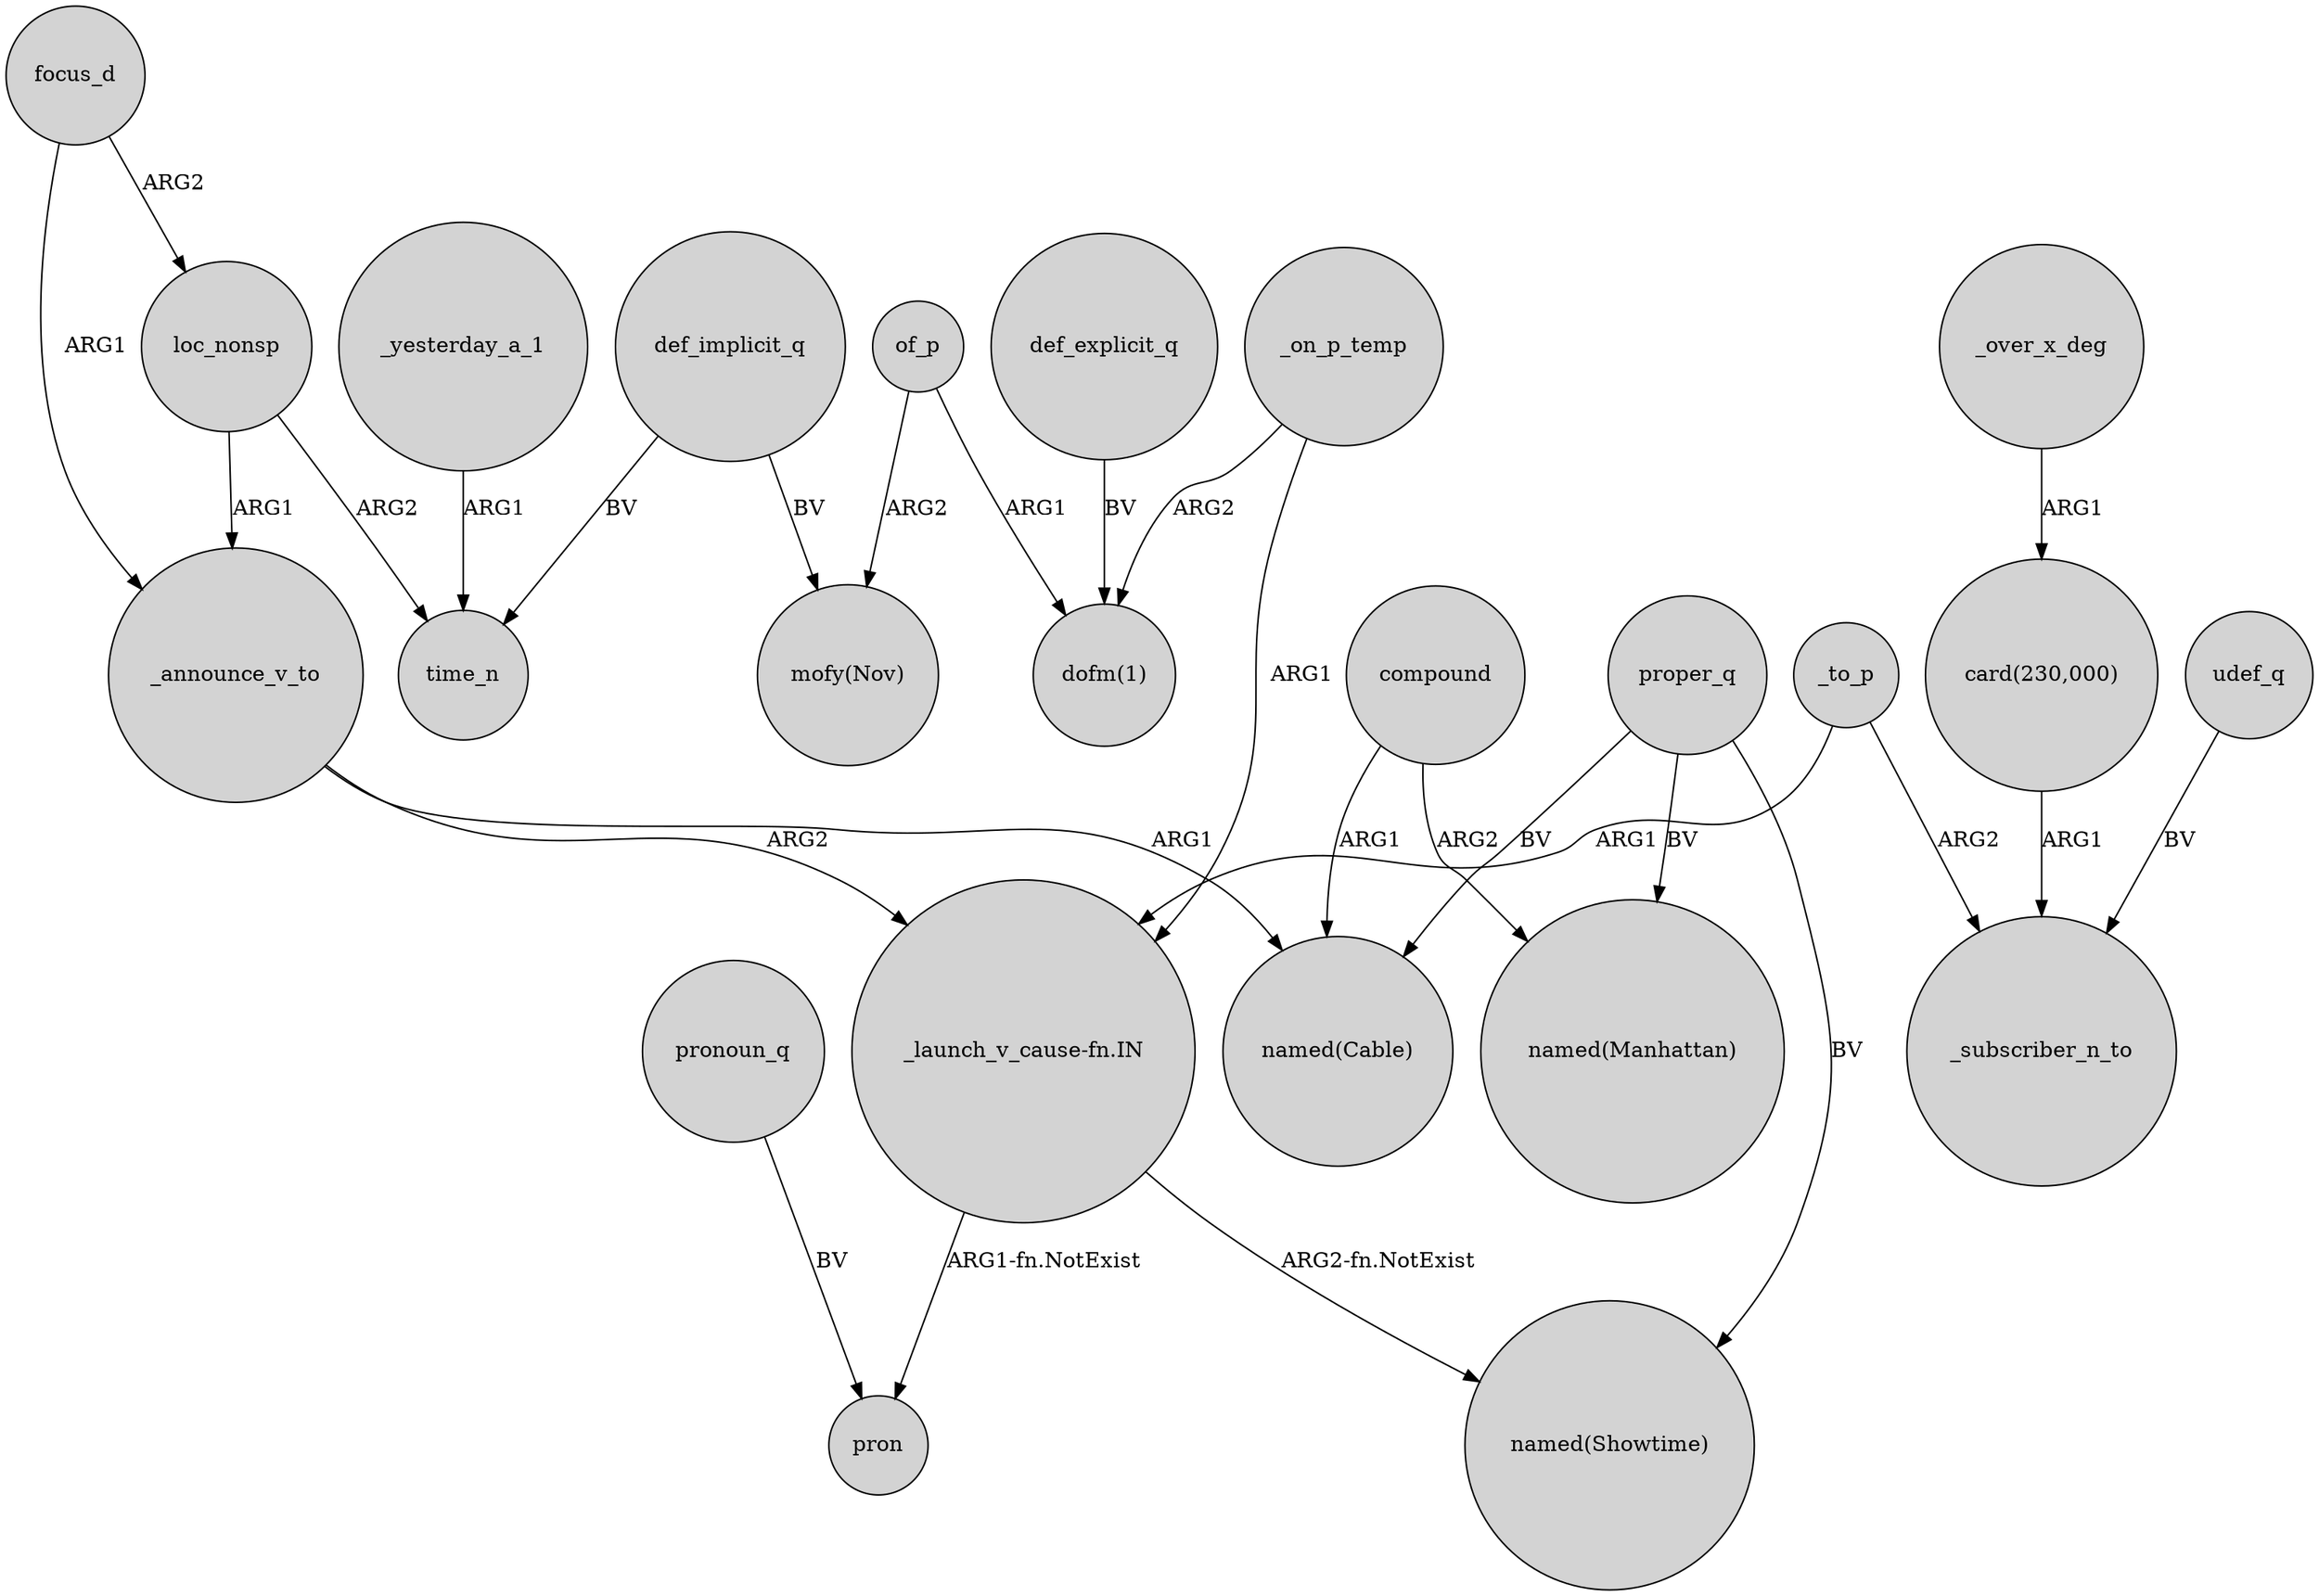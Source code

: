 digraph {
	node [shape=circle style=filled]
	focus_d -> loc_nonsp [label=ARG2]
	_yesterday_a_1 -> time_n [label=ARG1]
	_over_x_deg -> "card(230,000)" [label=ARG1]
	_to_p -> _subscriber_n_to [label=ARG2]
	"_launch_v_cause-fn.IN" -> pron [label="ARG1-fn.NotExist"]
	"card(230,000)" -> _subscriber_n_to [label=ARG1]
	loc_nonsp -> _announce_v_to [label=ARG1]
	_on_p_temp -> "_launch_v_cause-fn.IN" [label=ARG1]
	_to_p -> "_launch_v_cause-fn.IN" [label=ARG1]
	proper_q -> "named(Manhattan)" [label=BV]
	"_launch_v_cause-fn.IN" -> "named(Showtime)" [label="ARG2-fn.NotExist"]
	loc_nonsp -> time_n [label=ARG2]
	proper_q -> "named(Showtime)" [label=BV]
	compound -> "named(Manhattan)" [label=ARG2]
	udef_q -> _subscriber_n_to [label=BV]
	pronoun_q -> pron [label=BV]
	focus_d -> _announce_v_to [label=ARG1]
	_announce_v_to -> "_launch_v_cause-fn.IN" [label=ARG2]
	compound -> "named(Cable)" [label=ARG1]
	proper_q -> "named(Cable)" [label=BV]
	_announce_v_to -> "named(Cable)" [label=ARG1]
	def_explicit_q -> "dofm(1)" [label=BV]
	of_p -> "mofy(Nov)" [label=ARG2]
	def_implicit_q -> "mofy(Nov)" [label=BV]
	_on_p_temp -> "dofm(1)" [label=ARG2]
	def_implicit_q -> time_n [label=BV]
	of_p -> "dofm(1)" [label=ARG1]
}
